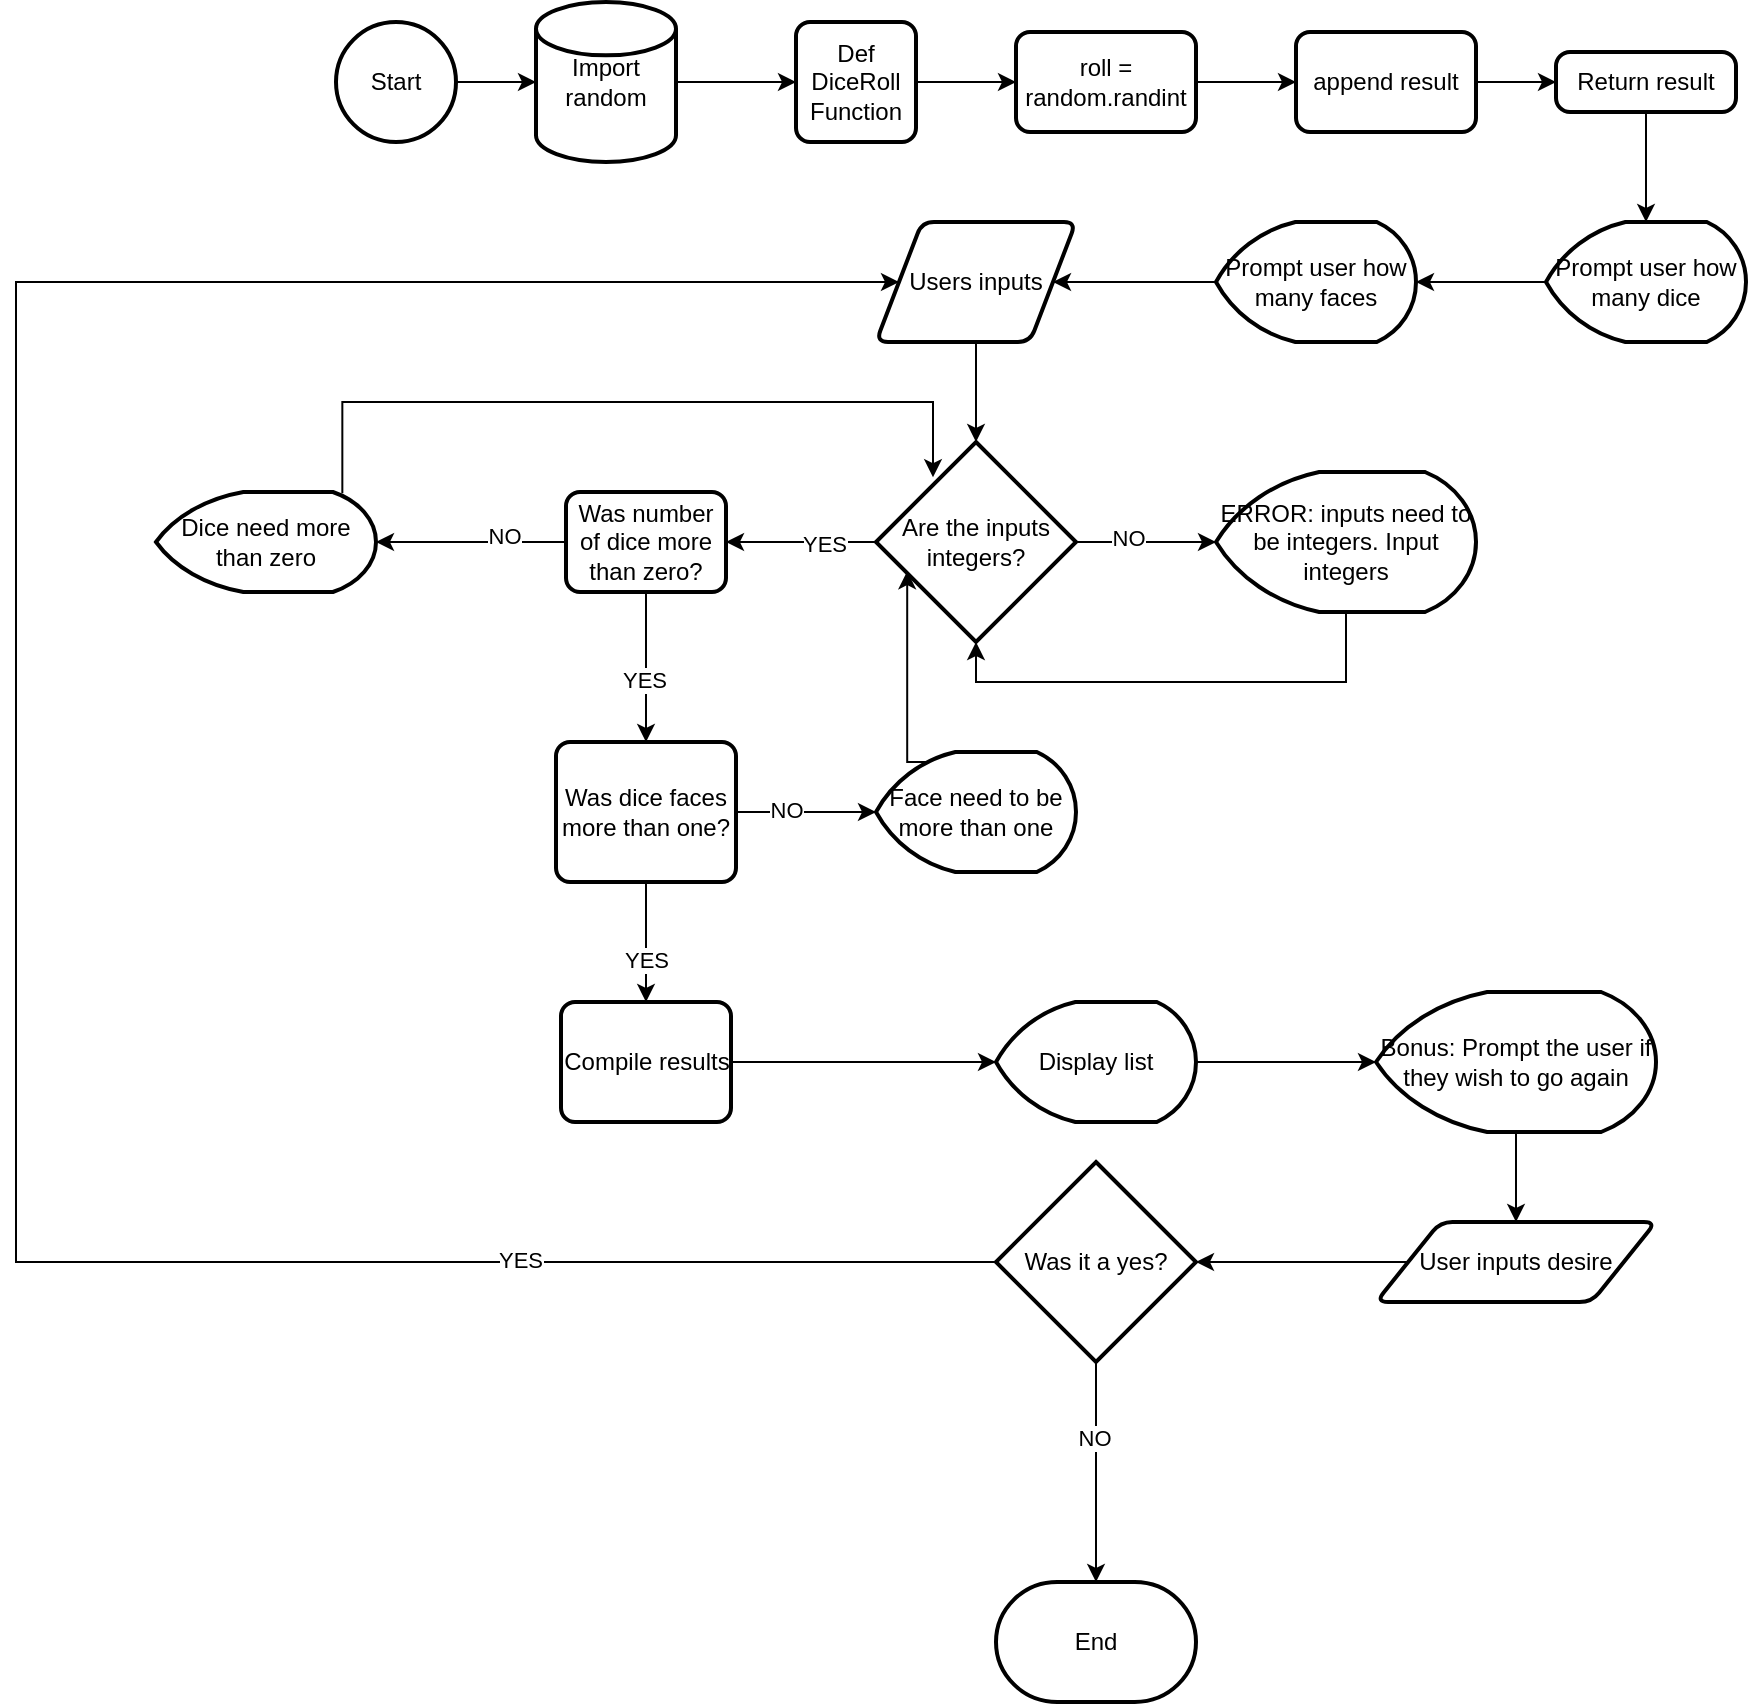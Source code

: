 <mxfile version="26.2.8">
  <diagram id="Zt7NM9v0nZ9UlP4qvc7I" name="rolldice.py">
    <mxGraphModel dx="2581" dy="798" grid="1" gridSize="10" guides="1" tooltips="1" connect="1" arrows="1" fold="1" page="1" pageScale="1" pageWidth="850" pageHeight="1100" math="0" shadow="0">
      <root>
        <mxCell id="0" />
        <mxCell id="1" parent="0" />
        <mxCell id="0YUnAc_0fUE-d9Vc0EYR-8" value="" style="edgeStyle=orthogonalEdgeStyle;rounded=0;orthogonalLoop=1;jettySize=auto;html=1;" parent="1" source="0YUnAc_0fUE-d9Vc0EYR-1" target="0YUnAc_0fUE-d9Vc0EYR-2" edge="1">
          <mxGeometry relative="1" as="geometry" />
        </mxCell>
        <mxCell id="0YUnAc_0fUE-d9Vc0EYR-1" value="Start" style="strokeWidth=2;html=1;shape=mxgraph.flowchart.start_2;whiteSpace=wrap;" parent="1" vertex="1">
          <mxGeometry x="10" y="30" width="60" height="60" as="geometry" />
        </mxCell>
        <mxCell id="0YUnAc_0fUE-d9Vc0EYR-9" value="" style="edgeStyle=orthogonalEdgeStyle;rounded=0;orthogonalLoop=1;jettySize=auto;html=1;" parent="1" source="0YUnAc_0fUE-d9Vc0EYR-2" target="0YUnAc_0fUE-d9Vc0EYR-5" edge="1">
          <mxGeometry relative="1" as="geometry" />
        </mxCell>
        <mxCell id="0YUnAc_0fUE-d9Vc0EYR-2" value="Import random" style="strokeWidth=2;html=1;shape=mxgraph.flowchart.database;whiteSpace=wrap;" parent="1" vertex="1">
          <mxGeometry x="110" y="20" width="70" height="80" as="geometry" />
        </mxCell>
        <mxCell id="0YUnAc_0fUE-d9Vc0EYR-3" value="End" style="strokeWidth=2;html=1;shape=mxgraph.flowchart.terminator;whiteSpace=wrap;" parent="1" vertex="1">
          <mxGeometry x="340" y="810" width="100" height="60" as="geometry" />
        </mxCell>
        <mxCell id="0YUnAc_0fUE-d9Vc0EYR-42" value="" style="edgeStyle=elbowEdgeStyle;rounded=0;orthogonalLoop=1;jettySize=auto;elbow=horizontal;html=1;" parent="1" source="0YUnAc_0fUE-d9Vc0EYR-4" target="0YUnAc_0fUE-d9Vc0EYR-41" edge="1">
          <mxGeometry relative="1" as="geometry" />
        </mxCell>
        <mxCell id="0YUnAc_0fUE-d9Vc0EYR-43" value="NO" style="edgeLabel;html=1;align=center;verticalAlign=middle;resizable=0;points=[];" parent="0YUnAc_0fUE-d9Vc0EYR-42" vertex="1" connectable="0">
          <mxGeometry x="-0.257" y="2" relative="1" as="geometry">
            <mxPoint as="offset" />
          </mxGeometry>
        </mxCell>
        <mxCell id="0YUnAc_0fUE-d9Vc0EYR-46" value="" style="edgeStyle=elbowEdgeStyle;rounded=0;orthogonalLoop=1;jettySize=auto;elbow=vertical;html=1;" parent="1" source="0YUnAc_0fUE-d9Vc0EYR-4" target="0YUnAc_0fUE-d9Vc0EYR-26" edge="1">
          <mxGeometry relative="1" as="geometry" />
        </mxCell>
        <mxCell id="0YUnAc_0fUE-d9Vc0EYR-47" value="YES" style="edgeLabel;html=1;align=center;verticalAlign=middle;resizable=0;points=[];" parent="0YUnAc_0fUE-d9Vc0EYR-46" vertex="1" connectable="0">
          <mxGeometry x="-0.3" y="1" relative="1" as="geometry">
            <mxPoint as="offset" />
          </mxGeometry>
        </mxCell>
        <mxCell id="0YUnAc_0fUE-d9Vc0EYR-4" value="Are the inputs integers?" style="strokeWidth=2;html=1;shape=mxgraph.flowchart.decision;whiteSpace=wrap;" parent="1" vertex="1">
          <mxGeometry x="280" y="240" width="100" height="100" as="geometry" />
        </mxCell>
        <mxCell id="0YUnAc_0fUE-d9Vc0EYR-11" value="" style="edgeStyle=orthogonalEdgeStyle;rounded=0;orthogonalLoop=1;jettySize=auto;html=1;" parent="1" source="0YUnAc_0fUE-d9Vc0EYR-5" target="0YUnAc_0fUE-d9Vc0EYR-10" edge="1">
          <mxGeometry relative="1" as="geometry" />
        </mxCell>
        <mxCell id="0YUnAc_0fUE-d9Vc0EYR-5" value="&lt;div&gt;Def DiceRoll&lt;/div&gt;&lt;div&gt;Function&lt;/div&gt;" style="rounded=1;whiteSpace=wrap;html=1;absoluteArcSize=1;arcSize=14;strokeWidth=2;" parent="1" vertex="1">
          <mxGeometry x="240" y="30" width="60" height="60" as="geometry" />
        </mxCell>
        <mxCell id="0YUnAc_0fUE-d9Vc0EYR-18" value="" style="edgeStyle=orthogonalEdgeStyle;rounded=0;orthogonalLoop=1;jettySize=auto;html=1;" parent="1" source="0YUnAc_0fUE-d9Vc0EYR-6" target="0YUnAc_0fUE-d9Vc0EYR-17" edge="1">
          <mxGeometry relative="1" as="geometry" />
        </mxCell>
        <mxCell id="0YUnAc_0fUE-d9Vc0EYR-6" value="Prompt user how many dice" style="strokeWidth=2;html=1;shape=mxgraph.flowchart.display;whiteSpace=wrap;" parent="1" vertex="1">
          <mxGeometry x="615" y="130" width="100" height="60" as="geometry" />
        </mxCell>
        <mxCell id="0YUnAc_0fUE-d9Vc0EYR-20" value="" style="edgeStyle=orthogonalEdgeStyle;rounded=0;orthogonalLoop=1;jettySize=auto;html=1;" parent="1" source="0YUnAc_0fUE-d9Vc0EYR-7" target="0YUnAc_0fUE-d9Vc0EYR-4" edge="1">
          <mxGeometry relative="1" as="geometry" />
        </mxCell>
        <mxCell id="0YUnAc_0fUE-d9Vc0EYR-7" value="Users inputs" style="shape=parallelogram;html=1;strokeWidth=2;perimeter=parallelogramPerimeter;whiteSpace=wrap;rounded=1;arcSize=12;size=0.23;" parent="1" vertex="1">
          <mxGeometry x="280" y="130" width="100" height="60" as="geometry" />
        </mxCell>
        <mxCell id="0YUnAc_0fUE-d9Vc0EYR-13" value="" style="edgeStyle=orthogonalEdgeStyle;rounded=0;orthogonalLoop=1;jettySize=auto;html=1;" parent="1" source="0YUnAc_0fUE-d9Vc0EYR-10" target="0YUnAc_0fUE-d9Vc0EYR-12" edge="1">
          <mxGeometry relative="1" as="geometry" />
        </mxCell>
        <mxCell id="0YUnAc_0fUE-d9Vc0EYR-10" value="roll = random.randint" style="rounded=1;whiteSpace=wrap;html=1;absoluteArcSize=1;arcSize=14;strokeWidth=2;" parent="1" vertex="1">
          <mxGeometry x="350" y="35" width="90" height="50" as="geometry" />
        </mxCell>
        <mxCell id="0YUnAc_0fUE-d9Vc0EYR-15" value="" style="edgeStyle=orthogonalEdgeStyle;rounded=0;orthogonalLoop=1;jettySize=auto;html=1;" parent="1" source="0YUnAc_0fUE-d9Vc0EYR-12" target="0YUnAc_0fUE-d9Vc0EYR-14" edge="1">
          <mxGeometry relative="1" as="geometry" />
        </mxCell>
        <mxCell id="0YUnAc_0fUE-d9Vc0EYR-12" value="append result" style="rounded=1;whiteSpace=wrap;html=1;absoluteArcSize=1;arcSize=14;strokeWidth=2;" parent="1" vertex="1">
          <mxGeometry x="490" y="35" width="90" height="50" as="geometry" />
        </mxCell>
        <mxCell id="0YUnAc_0fUE-d9Vc0EYR-14" value="Return result" style="rounded=1;whiteSpace=wrap;html=1;absoluteArcSize=1;arcSize=14;strokeWidth=2;" parent="1" vertex="1">
          <mxGeometry x="620" y="45" width="90" height="30" as="geometry" />
        </mxCell>
        <mxCell id="0YUnAc_0fUE-d9Vc0EYR-16" style="edgeStyle=orthogonalEdgeStyle;rounded=0;orthogonalLoop=1;jettySize=auto;html=1;entryX=0.5;entryY=0;entryDx=0;entryDy=0;entryPerimeter=0;" parent="1" source="0YUnAc_0fUE-d9Vc0EYR-14" target="0YUnAc_0fUE-d9Vc0EYR-6" edge="1">
          <mxGeometry relative="1" as="geometry" />
        </mxCell>
        <mxCell id="0YUnAc_0fUE-d9Vc0EYR-19" value="" style="edgeStyle=orthogonalEdgeStyle;rounded=0;orthogonalLoop=1;jettySize=auto;html=1;" parent="1" source="0YUnAc_0fUE-d9Vc0EYR-17" target="0YUnAc_0fUE-d9Vc0EYR-7" edge="1">
          <mxGeometry relative="1" as="geometry" />
        </mxCell>
        <mxCell id="0YUnAc_0fUE-d9Vc0EYR-17" value="Prompt user how many faces" style="strokeWidth=2;html=1;shape=mxgraph.flowchart.display;whiteSpace=wrap;" parent="1" vertex="1">
          <mxGeometry x="450" y="130" width="100" height="60" as="geometry" />
        </mxCell>
        <mxCell id="0YUnAc_0fUE-d9Vc0EYR-25" style="edgeStyle=orthogonalEdgeStyle;rounded=0;orthogonalLoop=1;jettySize=auto;html=1;" parent="1" source="0YUnAc_0fUE-d9Vc0EYR-21" target="0YUnAc_0fUE-d9Vc0EYR-24" edge="1">
          <mxGeometry relative="1" as="geometry" />
        </mxCell>
        <mxCell id="0YUnAc_0fUE-d9Vc0EYR-21" value="Compile results" style="rounded=1;whiteSpace=wrap;html=1;absoluteArcSize=1;arcSize=14;strokeWidth=2;" parent="1" vertex="1">
          <mxGeometry x="122.5" y="520" width="85" height="60" as="geometry" />
        </mxCell>
        <mxCell id="0YUnAc_0fUE-d9Vc0EYR-56" value="" style="edgeStyle=elbowEdgeStyle;rounded=0;orthogonalLoop=1;jettySize=auto;elbow=vertical;html=1;" parent="1" source="0YUnAc_0fUE-d9Vc0EYR-24" target="0YUnAc_0fUE-d9Vc0EYR-55" edge="1">
          <mxGeometry relative="1" as="geometry" />
        </mxCell>
        <mxCell id="0YUnAc_0fUE-d9Vc0EYR-24" value="Display list" style="strokeWidth=2;html=1;shape=mxgraph.flowchart.display;whiteSpace=wrap;" parent="1" vertex="1">
          <mxGeometry x="340" y="520" width="100" height="60" as="geometry" />
        </mxCell>
        <mxCell id="0YUnAc_0fUE-d9Vc0EYR-48" value="" style="edgeStyle=elbowEdgeStyle;rounded=0;orthogonalLoop=1;jettySize=auto;elbow=vertical;html=1;" parent="1" source="0YUnAc_0fUE-d9Vc0EYR-26" target="0YUnAc_0fUE-d9Vc0EYR-33" edge="1">
          <mxGeometry relative="1" as="geometry" />
        </mxCell>
        <mxCell id="0YUnAc_0fUE-d9Vc0EYR-49" value="NO" style="edgeLabel;html=1;align=center;verticalAlign=middle;resizable=0;points=[];" parent="0YUnAc_0fUE-d9Vc0EYR-48" vertex="1" connectable="0">
          <mxGeometry x="-0.34" y="-3" relative="1" as="geometry">
            <mxPoint as="offset" />
          </mxGeometry>
        </mxCell>
        <mxCell id="0YUnAc_0fUE-d9Vc0EYR-51" value="" style="edgeStyle=elbowEdgeStyle;rounded=0;orthogonalLoop=1;jettySize=auto;elbow=horizontal;html=1;" parent="1" source="0YUnAc_0fUE-d9Vc0EYR-26" target="0YUnAc_0fUE-d9Vc0EYR-38" edge="1">
          <mxGeometry relative="1" as="geometry" />
        </mxCell>
        <mxCell id="0YUnAc_0fUE-d9Vc0EYR-52" value="YES" style="edgeLabel;html=1;align=center;verticalAlign=middle;resizable=0;points=[];" parent="0YUnAc_0fUE-d9Vc0EYR-51" vertex="1" connectable="0">
          <mxGeometry x="0.17" y="-1" relative="1" as="geometry">
            <mxPoint as="offset" />
          </mxGeometry>
        </mxCell>
        <mxCell id="0YUnAc_0fUE-d9Vc0EYR-26" value="Was number of dice more than zero?" style="rounded=1;whiteSpace=wrap;html=1;absoluteArcSize=1;arcSize=14;strokeWidth=2;" parent="1" vertex="1">
          <mxGeometry x="125" y="265" width="80" height="50" as="geometry" />
        </mxCell>
        <mxCell id="0YUnAc_0fUE-d9Vc0EYR-50" style="edgeStyle=elbowEdgeStyle;rounded=0;orthogonalLoop=1;jettySize=auto;elbow=vertical;html=1;entryX=0.285;entryY=0.176;entryDx=0;entryDy=0;entryPerimeter=0;exitX=0.847;exitY=0.012;exitDx=0;exitDy=0;exitPerimeter=0;" parent="1" source="0YUnAc_0fUE-d9Vc0EYR-33" target="0YUnAc_0fUE-d9Vc0EYR-4" edge="1">
          <mxGeometry relative="1" as="geometry">
            <mxPoint x="300" y="210.3" as="targetPoint" />
            <mxPoint x="11.5" y="210" as="sourcePoint" />
            <Array as="points">
              <mxPoint x="160" y="220" />
            </Array>
          </mxGeometry>
        </mxCell>
        <mxCell id="0YUnAc_0fUE-d9Vc0EYR-33" value="Dice need more than zero" style="strokeWidth=2;html=1;shape=mxgraph.flowchart.display;whiteSpace=wrap;" parent="1" vertex="1">
          <mxGeometry x="-80" y="265" width="110" height="50" as="geometry" />
        </mxCell>
        <mxCell id="0YUnAc_0fUE-d9Vc0EYR-53" value="" style="edgeStyle=elbowEdgeStyle;rounded=0;orthogonalLoop=1;jettySize=auto;elbow=vertical;html=1;" parent="1" source="0YUnAc_0fUE-d9Vc0EYR-38" target="0YUnAc_0fUE-d9Vc0EYR-21" edge="1">
          <mxGeometry relative="1" as="geometry" />
        </mxCell>
        <mxCell id="0YUnAc_0fUE-d9Vc0EYR-54" value="YES" style="edgeLabel;html=1;align=center;verticalAlign=middle;resizable=0;points=[];" parent="0YUnAc_0fUE-d9Vc0EYR-53" vertex="1" connectable="0">
          <mxGeometry x="0.3" relative="1" as="geometry">
            <mxPoint as="offset" />
          </mxGeometry>
        </mxCell>
        <mxCell id="0YUnAc_0fUE-d9Vc0EYR-59" value="" style="edgeStyle=elbowEdgeStyle;rounded=0;orthogonalLoop=1;jettySize=auto;elbow=horizontal;html=1;" parent="1" source="0YUnAc_0fUE-d9Vc0EYR-38" target="0YUnAc_0fUE-d9Vc0EYR-58" edge="1">
          <mxGeometry relative="1" as="geometry" />
        </mxCell>
        <mxCell id="0YUnAc_0fUE-d9Vc0EYR-60" value="NO" style="edgeLabel;html=1;align=center;verticalAlign=middle;resizable=0;points=[];" parent="0YUnAc_0fUE-d9Vc0EYR-59" vertex="1" connectable="0">
          <mxGeometry x="-0.3" y="1" relative="1" as="geometry">
            <mxPoint as="offset" />
          </mxGeometry>
        </mxCell>
        <mxCell id="0YUnAc_0fUE-d9Vc0EYR-38" value="Was dice faces more than one?" style="rounded=1;whiteSpace=wrap;html=1;absoluteArcSize=1;arcSize=14;strokeWidth=2;" parent="1" vertex="1">
          <mxGeometry x="120" y="390" width="90" height="70" as="geometry" />
        </mxCell>
        <mxCell id="0YUnAc_0fUE-d9Vc0EYR-45" style="edgeStyle=elbowEdgeStyle;rounded=0;orthogonalLoop=1;jettySize=auto;elbow=vertical;html=1;entryX=0.5;entryY=1;entryDx=0;entryDy=0;entryPerimeter=0;" parent="1" source="0YUnAc_0fUE-d9Vc0EYR-41" target="0YUnAc_0fUE-d9Vc0EYR-4" edge="1">
          <mxGeometry relative="1" as="geometry">
            <mxPoint x="330" y="410" as="targetPoint" />
            <Array as="points">
              <mxPoint x="430" y="360" />
            </Array>
          </mxGeometry>
        </mxCell>
        <mxCell id="0YUnAc_0fUE-d9Vc0EYR-41" value="ERROR: inputs need to be integers. Input integers" style="strokeWidth=2;html=1;shape=mxgraph.flowchart.display;whiteSpace=wrap;" parent="1" vertex="1">
          <mxGeometry x="450" y="255" width="130" height="70" as="geometry" />
        </mxCell>
        <mxCell id="0YUnAc_0fUE-d9Vc0EYR-65" value="" style="edgeStyle=elbowEdgeStyle;rounded=0;orthogonalLoop=1;jettySize=auto;elbow=vertical;html=1;" parent="1" source="0YUnAc_0fUE-d9Vc0EYR-55" target="0YUnAc_0fUE-d9Vc0EYR-62" edge="1">
          <mxGeometry relative="1" as="geometry" />
        </mxCell>
        <mxCell id="0YUnAc_0fUE-d9Vc0EYR-55" value="Bonus: Prompt the user if they wish to go again" style="strokeWidth=2;html=1;shape=mxgraph.flowchart.display;whiteSpace=wrap;" parent="1" vertex="1">
          <mxGeometry x="530" y="515" width="140" height="70" as="geometry" />
        </mxCell>
        <mxCell id="0YUnAc_0fUE-d9Vc0EYR-61" value="" style="edgeStyle=elbowEdgeStyle;rounded=0;orthogonalLoop=1;jettySize=auto;elbow=vertical;html=1;entryX=0.156;entryY=0.646;entryDx=0;entryDy=0;entryPerimeter=0;exitX=0.5;exitY=0;exitDx=0;exitDy=0;exitPerimeter=0;" parent="1" source="0YUnAc_0fUE-d9Vc0EYR-58" target="0YUnAc_0fUE-d9Vc0EYR-4" edge="1">
          <mxGeometry relative="1" as="geometry">
            <Array as="points">
              <mxPoint x="300" y="400" />
            </Array>
          </mxGeometry>
        </mxCell>
        <mxCell id="0YUnAc_0fUE-d9Vc0EYR-58" value="Face need to be more than one" style="strokeWidth=2;html=1;shape=mxgraph.flowchart.display;whiteSpace=wrap;" parent="1" vertex="1">
          <mxGeometry x="280" y="395" width="100" height="60" as="geometry" />
        </mxCell>
        <mxCell id="0YUnAc_0fUE-d9Vc0EYR-67" value="" style="edgeStyle=elbowEdgeStyle;rounded=0;orthogonalLoop=1;jettySize=auto;elbow=vertical;html=1;" parent="1" source="0YUnAc_0fUE-d9Vc0EYR-62" target="0YUnAc_0fUE-d9Vc0EYR-63" edge="1">
          <mxGeometry relative="1" as="geometry" />
        </mxCell>
        <mxCell id="0YUnAc_0fUE-d9Vc0EYR-62" value="User inputs desire" style="shape=parallelogram;html=1;strokeWidth=2;perimeter=parallelogramPerimeter;whiteSpace=wrap;rounded=1;arcSize=12;size=0.23;" parent="1" vertex="1">
          <mxGeometry x="530" y="630" width="140" height="40" as="geometry" />
        </mxCell>
        <mxCell id="0YUnAc_0fUE-d9Vc0EYR-68" style="edgeStyle=elbowEdgeStyle;rounded=0;orthogonalLoop=1;jettySize=auto;elbow=vertical;html=1;" parent="1" source="0YUnAc_0fUE-d9Vc0EYR-63" target="0YUnAc_0fUE-d9Vc0EYR-3" edge="1">
          <mxGeometry relative="1" as="geometry" />
        </mxCell>
        <mxCell id="0YUnAc_0fUE-d9Vc0EYR-69" value="NO" style="edgeLabel;html=1;align=center;verticalAlign=middle;resizable=0;points=[];" parent="0YUnAc_0fUE-d9Vc0EYR-68" vertex="1" connectable="0">
          <mxGeometry x="-0.309" y="-1" relative="1" as="geometry">
            <mxPoint as="offset" />
          </mxGeometry>
        </mxCell>
        <mxCell id="0YUnAc_0fUE-d9Vc0EYR-73" style="edgeStyle=elbowEdgeStyle;rounded=0;orthogonalLoop=1;jettySize=auto;elbow=vertical;html=1;" parent="1" source="0YUnAc_0fUE-d9Vc0EYR-63" target="0YUnAc_0fUE-d9Vc0EYR-7" edge="1">
          <mxGeometry relative="1" as="geometry">
            <mxPoint x="-340" y="650" as="targetPoint" />
            <Array as="points">
              <mxPoint x="-150" y="390" />
            </Array>
          </mxGeometry>
        </mxCell>
        <mxCell id="0YUnAc_0fUE-d9Vc0EYR-74" value="YES" style="edgeLabel;html=1;align=center;verticalAlign=middle;resizable=0;points=[];" parent="0YUnAc_0fUE-d9Vc0EYR-73" vertex="1" connectable="0">
          <mxGeometry x="-0.665" y="-1" relative="1" as="geometry">
            <mxPoint as="offset" />
          </mxGeometry>
        </mxCell>
        <mxCell id="0YUnAc_0fUE-d9Vc0EYR-63" value="Was it a yes?" style="strokeWidth=2;html=1;shape=mxgraph.flowchart.decision;whiteSpace=wrap;" parent="1" vertex="1">
          <mxGeometry x="340" y="600" width="100" height="100" as="geometry" />
        </mxCell>
      </root>
    </mxGraphModel>
  </diagram>
</mxfile>
